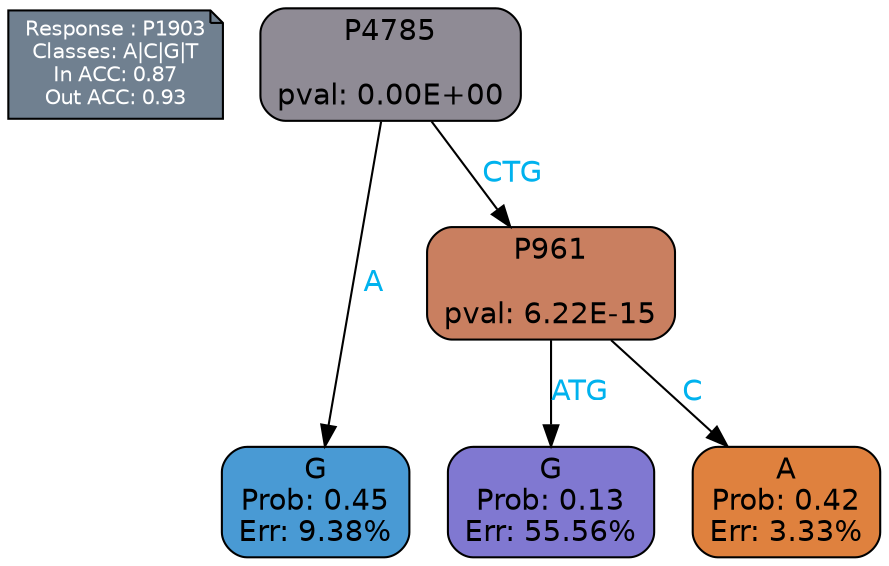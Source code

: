 digraph Tree {
node [shape=box, style="filled, rounded", color="black", fontname=helvetica] ;
graph [ranksep=equally, splines=polylines, bgcolor=transparent, dpi=600] ;
edge [fontname=helvetica] ;
LEGEND [label="Response : P1903
Classes: A|C|G|T
In ACC: 0.87
Out ACC: 0.93
",shape=note,align=left,style=filled,fillcolor="slategray",fontcolor="white",fontsize=10];1 [label="P4785

pval: 0.00E+00", fillcolor="#8f8b95"] ;
2 [label="G
Prob: 0.45
Err: 9.38%", fillcolor="#499ad4"] ;
3 [label="P961

pval: 6.22E-15", fillcolor="#c97f60"] ;
4 [label="G
Prob: 0.13
Err: 55.56%", fillcolor="#8078d1"] ;
5 [label="A
Prob: 0.42
Err: 3.33%", fillcolor="#df813e"] ;
1 -> 2 [label="A",fontcolor=deepskyblue2] ;
1 -> 3 [label="CTG",fontcolor=deepskyblue2] ;
3 -> 4 [label="ATG",fontcolor=deepskyblue2] ;
3 -> 5 [label="C",fontcolor=deepskyblue2] ;
{rank = same; 2;4;5;}{rank = same; LEGEND;1;}}
